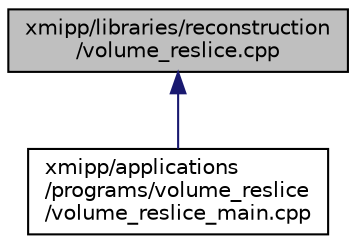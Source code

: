 digraph "xmipp/libraries/reconstruction/volume_reslice.cpp"
{
  edge [fontname="Helvetica",fontsize="10",labelfontname="Helvetica",labelfontsize="10"];
  node [fontname="Helvetica",fontsize="10",shape=record];
  Node56 [label="xmipp/libraries/reconstruction\l/volume_reslice.cpp",height=0.2,width=0.4,color="black", fillcolor="grey75", style="filled", fontcolor="black"];
  Node56 -> Node57 [dir="back",color="midnightblue",fontsize="10",style="solid",fontname="Helvetica"];
  Node57 [label="xmipp/applications\l/programs/volume_reslice\l/volume_reslice_main.cpp",height=0.2,width=0.4,color="black", fillcolor="white", style="filled",URL="$volume__reslice__main_8cpp.html"];
}
